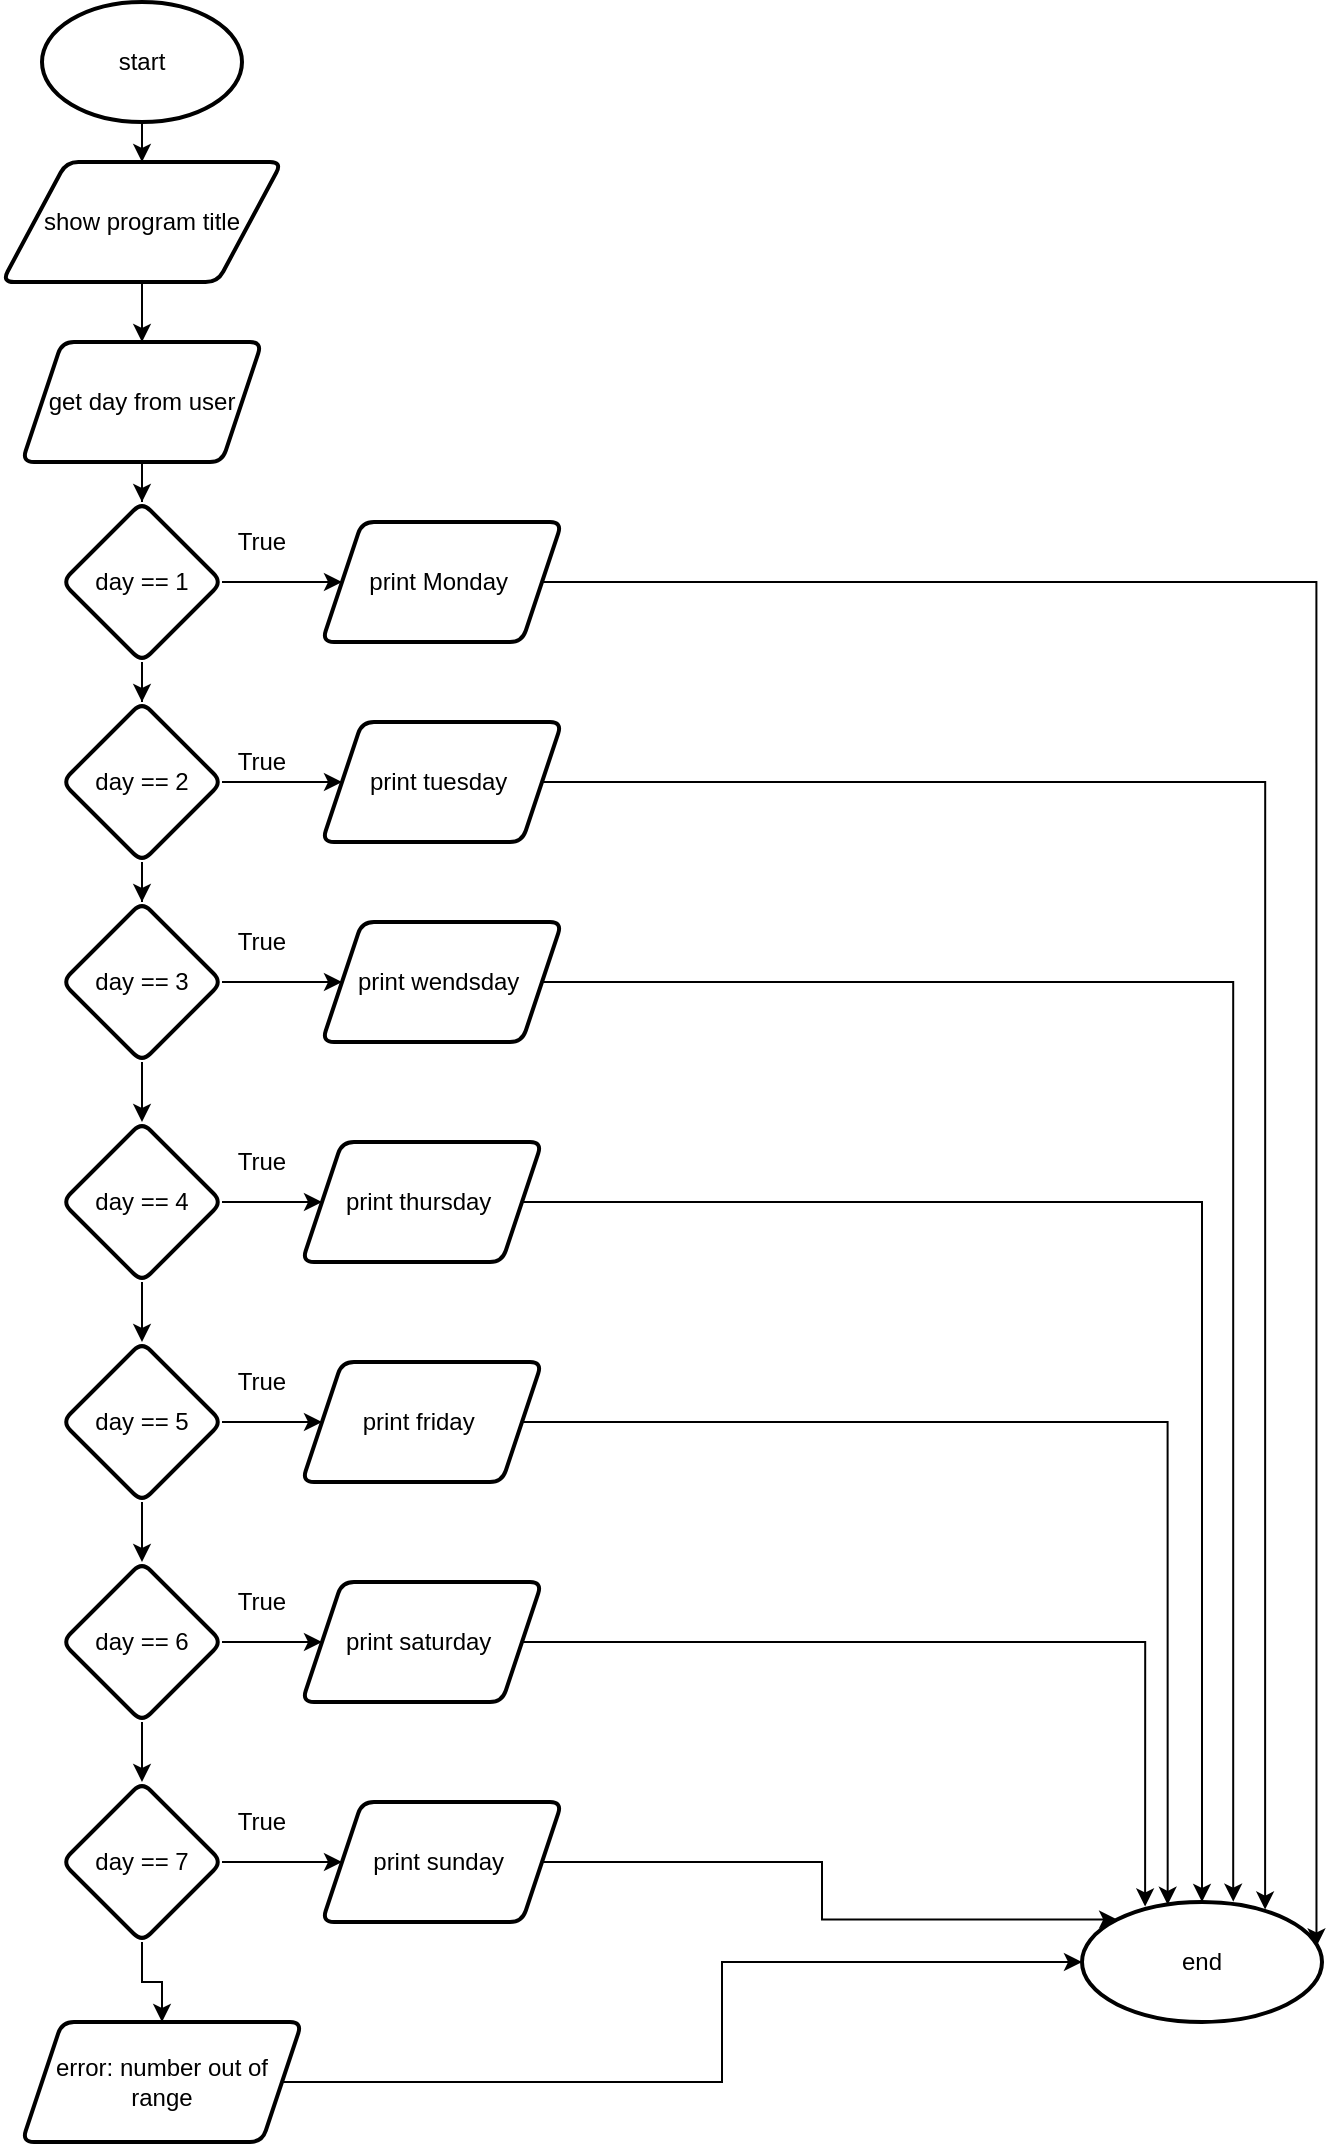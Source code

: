 <mxfile version="15.1.4" type="device"><diagram id="9m8gmEaWQTUWpCs39dbi" name="Page-1"><mxGraphModel dx="1038" dy="547" grid="1" gridSize="10" guides="1" tooltips="1" connect="1" arrows="1" fold="1" page="1" pageScale="1" pageWidth="850" pageHeight="1100" math="0" shadow="0"><root><mxCell id="0"/><mxCell id="1" parent="0"/><mxCell id="-adDiylTr6qhuFpZmnR4-8" style="edgeStyle=orthogonalEdgeStyle;rounded=0;orthogonalLoop=1;jettySize=auto;html=1;exitX=0.5;exitY=1;exitDx=0;exitDy=0;exitPerimeter=0;entryX=0.5;entryY=0;entryDx=0;entryDy=0;" edge="1" parent="1" source="-adDiylTr6qhuFpZmnR4-2" target="-adDiylTr6qhuFpZmnR4-3"><mxGeometry relative="1" as="geometry"/></mxCell><mxCell id="-adDiylTr6qhuFpZmnR4-2" value="start" style="strokeWidth=2;html=1;shape=mxgraph.flowchart.start_1;whiteSpace=wrap;" vertex="1" parent="1"><mxGeometry x="60" y="10" width="100" height="60" as="geometry"/></mxCell><mxCell id="-adDiylTr6qhuFpZmnR4-7" value="" style="edgeStyle=orthogonalEdgeStyle;rounded=0;orthogonalLoop=1;jettySize=auto;html=1;" edge="1" parent="1" source="-adDiylTr6qhuFpZmnR4-3" target="-adDiylTr6qhuFpZmnR4-6"><mxGeometry relative="1" as="geometry"/></mxCell><mxCell id="-adDiylTr6qhuFpZmnR4-3" value="show program title" style="shape=parallelogram;html=1;strokeWidth=2;perimeter=parallelogramPerimeter;whiteSpace=wrap;rounded=1;arcSize=12;size=0.23;" vertex="1" parent="1"><mxGeometry x="40" y="90" width="140" height="60" as="geometry"/></mxCell><mxCell id="-adDiylTr6qhuFpZmnR4-10" value="" style="edgeStyle=orthogonalEdgeStyle;rounded=0;orthogonalLoop=1;jettySize=auto;html=1;" edge="1" parent="1" source="-adDiylTr6qhuFpZmnR4-6" target="-adDiylTr6qhuFpZmnR4-9"><mxGeometry relative="1" as="geometry"/></mxCell><mxCell id="-adDiylTr6qhuFpZmnR4-6" value="get day from user" style="shape=parallelogram;perimeter=parallelogramPerimeter;whiteSpace=wrap;html=1;fixedSize=1;rounded=1;strokeWidth=2;arcSize=12;" vertex="1" parent="1"><mxGeometry x="50" y="180" width="120" height="60" as="geometry"/></mxCell><mxCell id="-adDiylTr6qhuFpZmnR4-12" value="" style="edgeStyle=orthogonalEdgeStyle;rounded=0;orthogonalLoop=1;jettySize=auto;html=1;" edge="1" parent="1" source="-adDiylTr6qhuFpZmnR4-9" target="-adDiylTr6qhuFpZmnR4-11"><mxGeometry relative="1" as="geometry"/></mxCell><mxCell id="-adDiylTr6qhuFpZmnR4-16" value="" style="edgeStyle=orthogonalEdgeStyle;rounded=0;orthogonalLoop=1;jettySize=auto;html=1;" edge="1" parent="1" source="-adDiylTr6qhuFpZmnR4-9" target="-adDiylTr6qhuFpZmnR4-15"><mxGeometry relative="1" as="geometry"/></mxCell><mxCell id="-adDiylTr6qhuFpZmnR4-9" value="day == 1" style="rhombus;whiteSpace=wrap;html=1;rounded=1;strokeWidth=2;arcSize=12;" vertex="1" parent="1"><mxGeometry x="70" y="260" width="80" height="80" as="geometry"/></mxCell><mxCell id="-adDiylTr6qhuFpZmnR4-52" style="edgeStyle=orthogonalEdgeStyle;rounded=0;orthogonalLoop=1;jettySize=auto;html=1;exitX=1;exitY=0.5;exitDx=0;exitDy=0;entryX=0.977;entryY=0.37;entryDx=0;entryDy=0;entryPerimeter=0;" edge="1" parent="1" source="-adDiylTr6qhuFpZmnR4-11" target="-adDiylTr6qhuFpZmnR4-48"><mxGeometry relative="1" as="geometry"/></mxCell><mxCell id="-adDiylTr6qhuFpZmnR4-11" value="print Monday&amp;nbsp;" style="shape=parallelogram;perimeter=parallelogramPerimeter;whiteSpace=wrap;html=1;fixedSize=1;rounded=1;strokeWidth=2;arcSize=12;" vertex="1" parent="1"><mxGeometry x="200" y="270" width="120" height="60" as="geometry"/></mxCell><mxCell id="-adDiylTr6qhuFpZmnR4-18" value="" style="edgeStyle=orthogonalEdgeStyle;rounded=0;orthogonalLoop=1;jettySize=auto;html=1;" edge="1" parent="1" source="-adDiylTr6qhuFpZmnR4-15" target="-adDiylTr6qhuFpZmnR4-17"><mxGeometry relative="1" as="geometry"/></mxCell><mxCell id="-adDiylTr6qhuFpZmnR4-26" value="" style="edgeStyle=orthogonalEdgeStyle;rounded=0;orthogonalLoop=1;jettySize=auto;html=1;" edge="1" parent="1" source="-adDiylTr6qhuFpZmnR4-15" target="-adDiylTr6qhuFpZmnR4-25"><mxGeometry relative="1" as="geometry"/></mxCell><mxCell id="-adDiylTr6qhuFpZmnR4-15" value="day == 2" style="rhombus;whiteSpace=wrap;html=1;rounded=1;strokeWidth=2;arcSize=12;" vertex="1" parent="1"><mxGeometry x="70" y="360" width="80" height="80" as="geometry"/></mxCell><mxCell id="-adDiylTr6qhuFpZmnR4-20" value="" style="edgeStyle=orthogonalEdgeStyle;rounded=0;orthogonalLoop=1;jettySize=auto;html=1;" edge="1" parent="1" source="-adDiylTr6qhuFpZmnR4-17" target="-adDiylTr6qhuFpZmnR4-19"><mxGeometry relative="1" as="geometry"/></mxCell><mxCell id="-adDiylTr6qhuFpZmnR4-28" value="" style="edgeStyle=orthogonalEdgeStyle;rounded=0;orthogonalLoop=1;jettySize=auto;html=1;" edge="1" parent="1" source="-adDiylTr6qhuFpZmnR4-17" target="-adDiylTr6qhuFpZmnR4-27"><mxGeometry relative="1" as="geometry"/></mxCell><mxCell id="-adDiylTr6qhuFpZmnR4-17" value="day == 3" style="rhombus;whiteSpace=wrap;html=1;rounded=1;strokeWidth=2;arcSize=12;" vertex="1" parent="1"><mxGeometry x="70" y="460" width="80" height="80" as="geometry"/></mxCell><mxCell id="-adDiylTr6qhuFpZmnR4-22" value="" style="edgeStyle=orthogonalEdgeStyle;rounded=0;orthogonalLoop=1;jettySize=auto;html=1;" edge="1" parent="1" source="-adDiylTr6qhuFpZmnR4-19" target="-adDiylTr6qhuFpZmnR4-21"><mxGeometry relative="1" as="geometry"/></mxCell><mxCell id="-adDiylTr6qhuFpZmnR4-30" value="" style="edgeStyle=orthogonalEdgeStyle;rounded=0;orthogonalLoop=1;jettySize=auto;html=1;" edge="1" parent="1" source="-adDiylTr6qhuFpZmnR4-19" target="-adDiylTr6qhuFpZmnR4-29"><mxGeometry relative="1" as="geometry"/></mxCell><mxCell id="-adDiylTr6qhuFpZmnR4-19" value="day == 4" style="rhombus;whiteSpace=wrap;html=1;rounded=1;strokeWidth=2;arcSize=12;" vertex="1" parent="1"><mxGeometry x="70" y="570" width="80" height="80" as="geometry"/></mxCell><mxCell id="-adDiylTr6qhuFpZmnR4-24" value="" style="edgeStyle=orthogonalEdgeStyle;rounded=0;orthogonalLoop=1;jettySize=auto;html=1;" edge="1" parent="1" source="-adDiylTr6qhuFpZmnR4-21" target="-adDiylTr6qhuFpZmnR4-23"><mxGeometry relative="1" as="geometry"/></mxCell><mxCell id="-adDiylTr6qhuFpZmnR4-32" value="" style="edgeStyle=orthogonalEdgeStyle;rounded=0;orthogonalLoop=1;jettySize=auto;html=1;" edge="1" parent="1" source="-adDiylTr6qhuFpZmnR4-21" target="-adDiylTr6qhuFpZmnR4-31"><mxGeometry relative="1" as="geometry"/></mxCell><mxCell id="-adDiylTr6qhuFpZmnR4-21" value="day == 5" style="rhombus;whiteSpace=wrap;html=1;rounded=1;strokeWidth=2;arcSize=12;" vertex="1" parent="1"><mxGeometry x="70" y="680" width="80" height="80" as="geometry"/></mxCell><mxCell id="-adDiylTr6qhuFpZmnR4-34" value="" style="edgeStyle=orthogonalEdgeStyle;rounded=0;orthogonalLoop=1;jettySize=auto;html=1;" edge="1" parent="1" source="-adDiylTr6qhuFpZmnR4-23" target="-adDiylTr6qhuFpZmnR4-33"><mxGeometry relative="1" as="geometry"/></mxCell><mxCell id="-adDiylTr6qhuFpZmnR4-36" value="" style="edgeStyle=orthogonalEdgeStyle;rounded=0;orthogonalLoop=1;jettySize=auto;html=1;" edge="1" parent="1" source="-adDiylTr6qhuFpZmnR4-23" target="-adDiylTr6qhuFpZmnR4-35"><mxGeometry relative="1" as="geometry"/></mxCell><mxCell id="-adDiylTr6qhuFpZmnR4-23" value="day == 6" style="rhombus;whiteSpace=wrap;html=1;rounded=1;strokeWidth=2;arcSize=12;" vertex="1" parent="1"><mxGeometry x="70" y="790" width="80" height="80" as="geometry"/></mxCell><mxCell id="-adDiylTr6qhuFpZmnR4-53" style="edgeStyle=orthogonalEdgeStyle;rounded=0;orthogonalLoop=1;jettySize=auto;html=1;exitX=1;exitY=0.5;exitDx=0;exitDy=0;entryX=0.763;entryY=0.063;entryDx=0;entryDy=0;entryPerimeter=0;" edge="1" parent="1" source="-adDiylTr6qhuFpZmnR4-25" target="-adDiylTr6qhuFpZmnR4-48"><mxGeometry relative="1" as="geometry"/></mxCell><mxCell id="-adDiylTr6qhuFpZmnR4-25" value="print tuesday&amp;nbsp;" style="shape=parallelogram;perimeter=parallelogramPerimeter;whiteSpace=wrap;html=1;fixedSize=1;rounded=1;strokeWidth=2;arcSize=12;" vertex="1" parent="1"><mxGeometry x="200" y="370" width="120" height="60" as="geometry"/></mxCell><mxCell id="-adDiylTr6qhuFpZmnR4-54" style="edgeStyle=orthogonalEdgeStyle;rounded=0;orthogonalLoop=1;jettySize=auto;html=1;exitX=1;exitY=0.5;exitDx=0;exitDy=0;entryX=0.63;entryY=-0.003;entryDx=0;entryDy=0;entryPerimeter=0;" edge="1" parent="1" source="-adDiylTr6qhuFpZmnR4-27" target="-adDiylTr6qhuFpZmnR4-48"><mxGeometry relative="1" as="geometry"/></mxCell><mxCell id="-adDiylTr6qhuFpZmnR4-27" value="print wendsday&amp;nbsp;" style="shape=parallelogram;perimeter=parallelogramPerimeter;whiteSpace=wrap;html=1;fixedSize=1;rounded=1;strokeWidth=2;arcSize=12;" vertex="1" parent="1"><mxGeometry x="200" y="470" width="120" height="60" as="geometry"/></mxCell><mxCell id="-adDiylTr6qhuFpZmnR4-56" style="edgeStyle=orthogonalEdgeStyle;rounded=0;orthogonalLoop=1;jettySize=auto;html=1;exitX=1;exitY=0.5;exitDx=0;exitDy=0;entryX=0.5;entryY=0;entryDx=0;entryDy=0;" edge="1" parent="1" source="-adDiylTr6qhuFpZmnR4-29" target="-adDiylTr6qhuFpZmnR4-48"><mxGeometry relative="1" as="geometry"/></mxCell><mxCell id="-adDiylTr6qhuFpZmnR4-29" value="print thursday&amp;nbsp;" style="shape=parallelogram;perimeter=parallelogramPerimeter;whiteSpace=wrap;html=1;fixedSize=1;rounded=1;strokeWidth=2;arcSize=12;" vertex="1" parent="1"><mxGeometry x="190" y="580" width="120" height="60" as="geometry"/></mxCell><mxCell id="-adDiylTr6qhuFpZmnR4-57" style="edgeStyle=orthogonalEdgeStyle;rounded=0;orthogonalLoop=1;jettySize=auto;html=1;exitX=1;exitY=0.5;exitDx=0;exitDy=0;entryX=0.357;entryY=0.023;entryDx=0;entryDy=0;entryPerimeter=0;" edge="1" parent="1" source="-adDiylTr6qhuFpZmnR4-31" target="-adDiylTr6qhuFpZmnR4-48"><mxGeometry relative="1" as="geometry"/></mxCell><mxCell id="-adDiylTr6qhuFpZmnR4-31" value="print friday&amp;nbsp;" style="shape=parallelogram;perimeter=parallelogramPerimeter;whiteSpace=wrap;html=1;fixedSize=1;rounded=1;strokeWidth=2;arcSize=12;" vertex="1" parent="1"><mxGeometry x="190" y="690" width="120" height="60" as="geometry"/></mxCell><mxCell id="-adDiylTr6qhuFpZmnR4-58" style="edgeStyle=orthogonalEdgeStyle;rounded=0;orthogonalLoop=1;jettySize=auto;html=1;exitX=1;exitY=0.5;exitDx=0;exitDy=0;entryX=0.263;entryY=0.037;entryDx=0;entryDy=0;entryPerimeter=0;" edge="1" parent="1" source="-adDiylTr6qhuFpZmnR4-33" target="-adDiylTr6qhuFpZmnR4-48"><mxGeometry relative="1" as="geometry"/></mxCell><mxCell id="-adDiylTr6qhuFpZmnR4-33" value="print saturday&amp;nbsp;" style="shape=parallelogram;perimeter=parallelogramPerimeter;whiteSpace=wrap;html=1;fixedSize=1;rounded=1;strokeWidth=2;arcSize=12;" vertex="1" parent="1"><mxGeometry x="190" y="800" width="120" height="60" as="geometry"/></mxCell><mxCell id="-adDiylTr6qhuFpZmnR4-38" value="" style="edgeStyle=orthogonalEdgeStyle;rounded=0;orthogonalLoop=1;jettySize=auto;html=1;" edge="1" parent="1" source="-adDiylTr6qhuFpZmnR4-35" target="-adDiylTr6qhuFpZmnR4-37"><mxGeometry relative="1" as="geometry"/></mxCell><mxCell id="-adDiylTr6qhuFpZmnR4-47" value="" style="edgeStyle=orthogonalEdgeStyle;rounded=0;orthogonalLoop=1;jettySize=auto;html=1;" edge="1" parent="1" source="-adDiylTr6qhuFpZmnR4-35" target="-adDiylTr6qhuFpZmnR4-46"><mxGeometry relative="1" as="geometry"/></mxCell><mxCell id="-adDiylTr6qhuFpZmnR4-35" value="day == 7" style="rhombus;whiteSpace=wrap;html=1;rounded=1;strokeWidth=2;arcSize=12;" vertex="1" parent="1"><mxGeometry x="70" y="900" width="80" height="80" as="geometry"/></mxCell><mxCell id="-adDiylTr6qhuFpZmnR4-59" style="edgeStyle=orthogonalEdgeStyle;rounded=0;orthogonalLoop=1;jettySize=auto;html=1;exitX=1;exitY=0.5;exitDx=0;exitDy=0;entryX=0;entryY=0;entryDx=0;entryDy=0;" edge="1" parent="1" source="-adDiylTr6qhuFpZmnR4-37" target="-adDiylTr6qhuFpZmnR4-48"><mxGeometry relative="1" as="geometry"/></mxCell><mxCell id="-adDiylTr6qhuFpZmnR4-37" value="print sunday&amp;nbsp;" style="shape=parallelogram;perimeter=parallelogramPerimeter;whiteSpace=wrap;html=1;fixedSize=1;rounded=1;strokeWidth=2;arcSize=12;" vertex="1" parent="1"><mxGeometry x="200" y="910" width="120" height="60" as="geometry"/></mxCell><mxCell id="-adDiylTr6qhuFpZmnR4-39" value="True" style="text;html=1;strokeColor=none;fillColor=none;align=center;verticalAlign=middle;whiteSpace=wrap;rounded=0;" vertex="1" parent="1"><mxGeometry x="150" y="270" width="40" height="20" as="geometry"/></mxCell><mxCell id="-adDiylTr6qhuFpZmnR4-40" value="True" style="text;html=1;strokeColor=none;fillColor=none;align=center;verticalAlign=middle;whiteSpace=wrap;rounded=0;" vertex="1" parent="1"><mxGeometry x="150" y="380" width="40" height="20" as="geometry"/></mxCell><mxCell id="-adDiylTr6qhuFpZmnR4-41" value="True" style="text;html=1;strokeColor=none;fillColor=none;align=center;verticalAlign=middle;whiteSpace=wrap;rounded=0;" vertex="1" parent="1"><mxGeometry x="150" y="470" width="40" height="20" as="geometry"/></mxCell><mxCell id="-adDiylTr6qhuFpZmnR4-42" value="True" style="text;html=1;strokeColor=none;fillColor=none;align=center;verticalAlign=middle;whiteSpace=wrap;rounded=0;" vertex="1" parent="1"><mxGeometry x="150" y="580" width="40" height="20" as="geometry"/></mxCell><mxCell id="-adDiylTr6qhuFpZmnR4-43" value="True" style="text;html=1;strokeColor=none;fillColor=none;align=center;verticalAlign=middle;whiteSpace=wrap;rounded=0;" vertex="1" parent="1"><mxGeometry x="150" y="800" width="40" height="20" as="geometry"/></mxCell><mxCell id="-adDiylTr6qhuFpZmnR4-44" value="True" style="text;html=1;strokeColor=none;fillColor=none;align=center;verticalAlign=middle;whiteSpace=wrap;rounded=0;" vertex="1" parent="1"><mxGeometry x="150" y="910" width="40" height="20" as="geometry"/></mxCell><mxCell id="-adDiylTr6qhuFpZmnR4-45" value="True" style="text;html=1;strokeColor=none;fillColor=none;align=center;verticalAlign=middle;whiteSpace=wrap;rounded=0;" vertex="1" parent="1"><mxGeometry x="150" y="690" width="40" height="20" as="geometry"/></mxCell><mxCell id="-adDiylTr6qhuFpZmnR4-49" value="" style="edgeStyle=orthogonalEdgeStyle;rounded=0;orthogonalLoop=1;jettySize=auto;html=1;" edge="1" parent="1" source="-adDiylTr6qhuFpZmnR4-46" target="-adDiylTr6qhuFpZmnR4-48"><mxGeometry relative="1" as="geometry"><Array as="points"><mxPoint x="400" y="1050"/><mxPoint x="400" y="990"/></Array></mxGeometry></mxCell><mxCell id="-adDiylTr6qhuFpZmnR4-46" value="error: number out of range" style="shape=parallelogram;perimeter=parallelogramPerimeter;whiteSpace=wrap;html=1;fixedSize=1;rounded=1;strokeWidth=2;arcSize=12;" vertex="1" parent="1"><mxGeometry x="50" y="1020" width="140" height="60" as="geometry"/></mxCell><mxCell id="-adDiylTr6qhuFpZmnR4-48" value="end" style="ellipse;whiteSpace=wrap;html=1;rounded=1;strokeWidth=2;arcSize=12;" vertex="1" parent="1"><mxGeometry x="580" y="960" width="120" height="60" as="geometry"/></mxCell></root></mxGraphModel></diagram></mxfile>